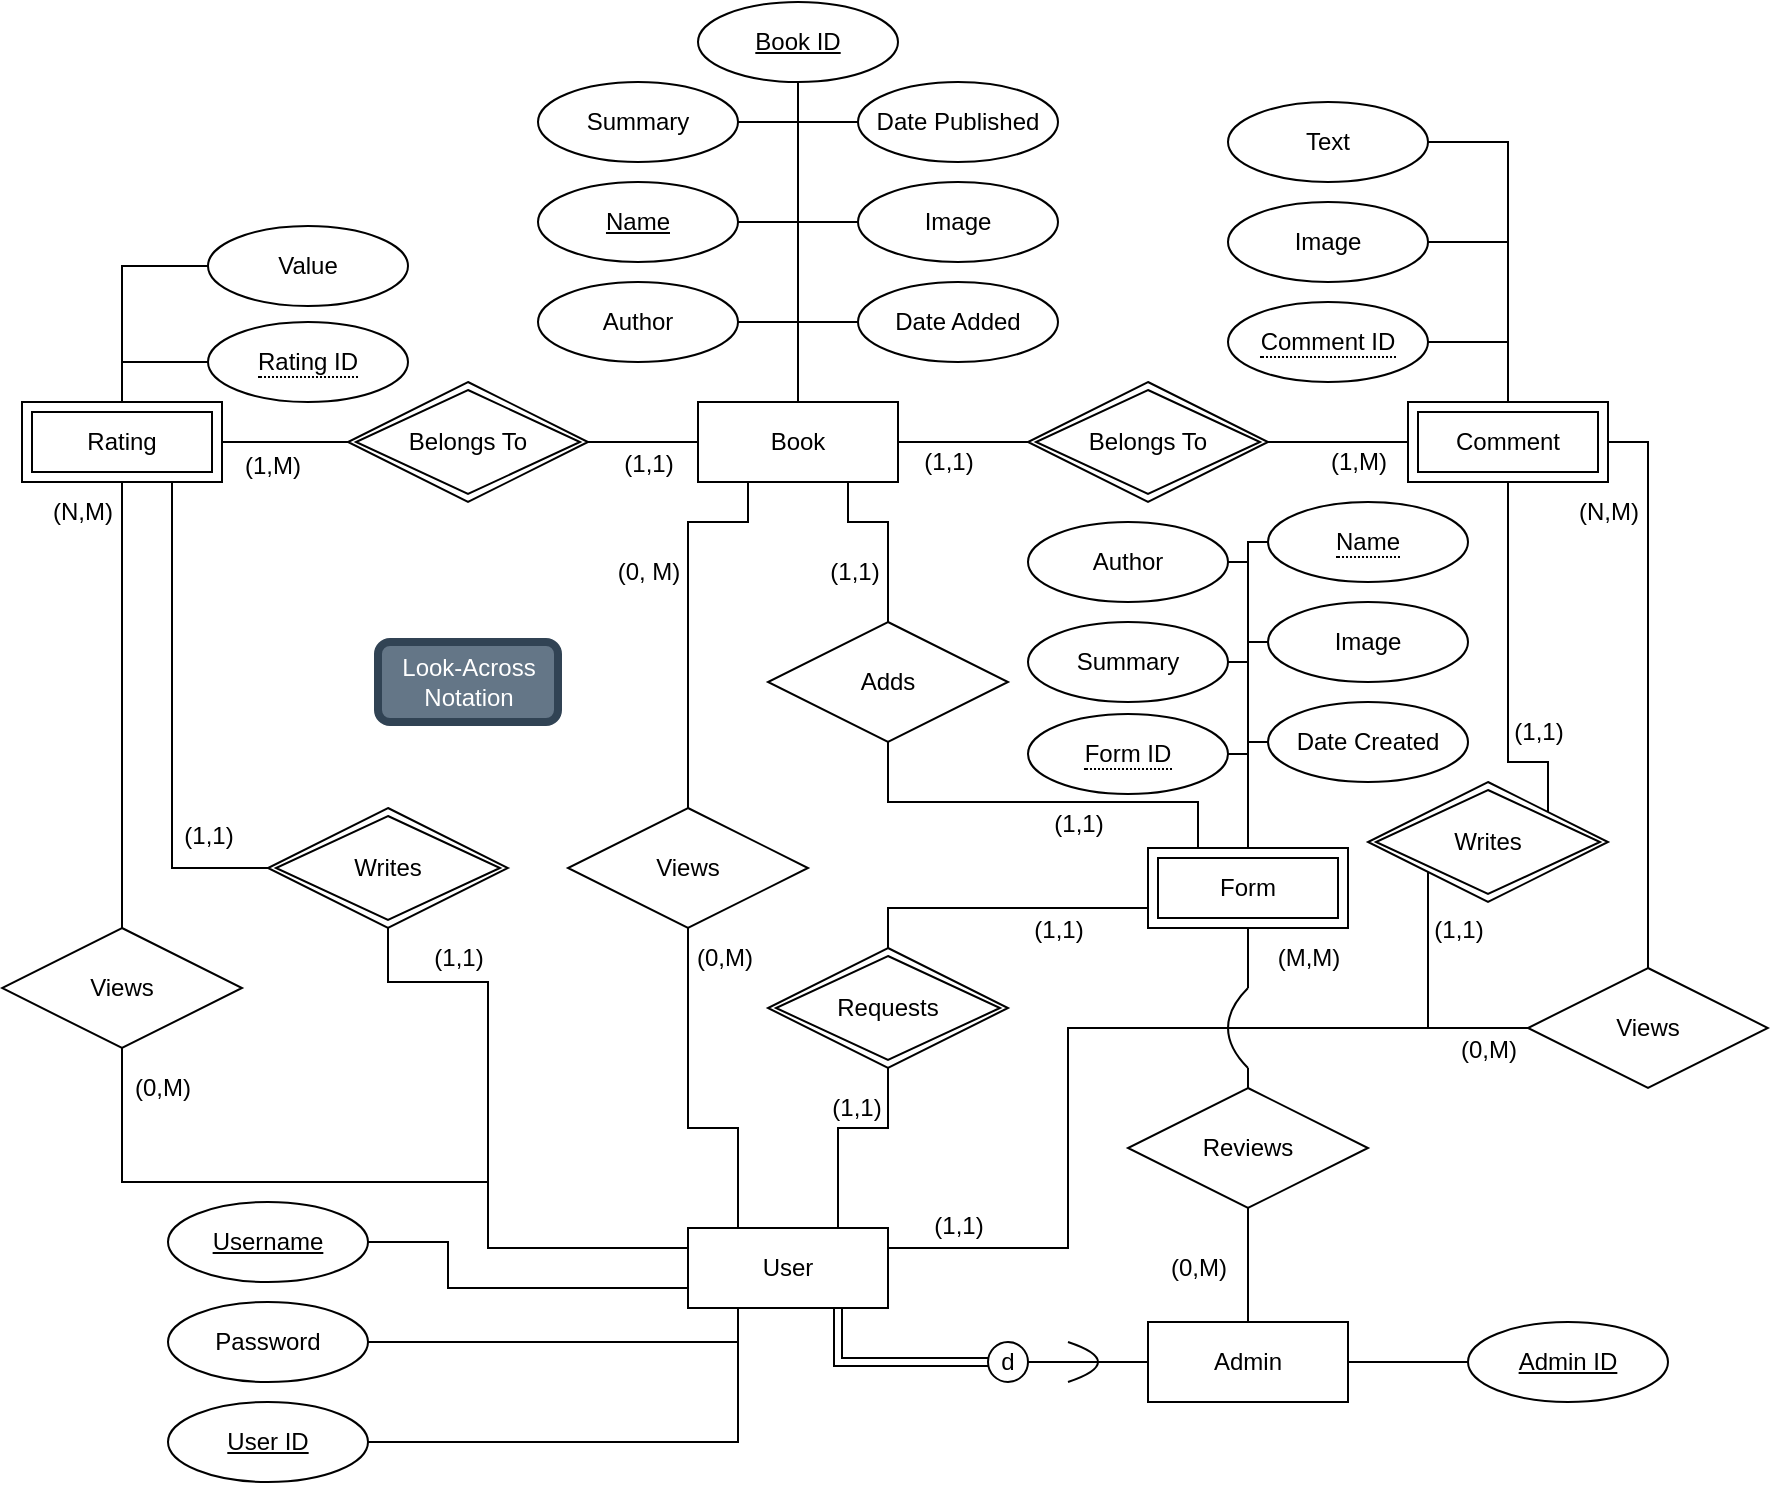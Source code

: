 <mxfile>
    <diagram id="R2lEEEUBdFMjLlhIrx00" name="Page-1">
        <mxGraphModel dx="1633" dy="762" grid="1" gridSize="10" guides="1" tooltips="1" connect="1" arrows="1" fold="1" page="1" pageScale="1" pageWidth="1654" pageHeight="2336" math="0" shadow="0" extFonts="Permanent Marker^https://fonts.googleapis.com/css?family=Permanent+Marker">
            <root>
                <mxCell id="0"/>
                <mxCell id="1" parent="0"/>
                <mxCell id="_qxPgumP9IlU6FrScyzH-1" value="&lt;div&gt;Book&lt;/div&gt;" style="whiteSpace=wrap;html=1;align=center;" parent="1" vertex="1">
                    <mxGeometry x="734" y="998" width="100" height="40" as="geometry"/>
                </mxCell>
                <mxCell id="_qxPgumP9IlU6FrScyzH-5" style="edgeStyle=orthogonalEdgeStyle;rounded=0;orthogonalLoop=1;jettySize=auto;html=1;exitX=1;exitY=0.5;exitDx=0;exitDy=0;entryX=0.5;entryY=0;entryDx=0;entryDy=0;endArrow=none;endFill=0;" parent="1" source="_qxPgumP9IlU6FrScyzH-2" target="_qxPgumP9IlU6FrScyzH-1" edge="1">
                    <mxGeometry relative="1" as="geometry">
                        <mxPoint x="754" y="937.96" as="sourcePoint"/>
                        <mxPoint x="784" y="1027.96" as="targetPoint"/>
                        <Array as="points">
                            <mxPoint x="784" y="908"/>
                        </Array>
                    </mxGeometry>
                </mxCell>
                <mxCell id="_qxPgumP9IlU6FrScyzH-2" value="Name" style="ellipse;whiteSpace=wrap;html=1;align=center;fontStyle=4;" parent="1" vertex="1">
                    <mxGeometry x="654" y="888" width="100" height="40" as="geometry"/>
                </mxCell>
                <mxCell id="_qxPgumP9IlU6FrScyzH-6" value="&lt;div&gt;Author&lt;/div&gt;" style="ellipse;whiteSpace=wrap;html=1;align=center;" parent="1" vertex="1">
                    <mxGeometry x="654" y="938" width="100" height="40" as="geometry"/>
                </mxCell>
                <mxCell id="_qxPgumP9IlU6FrScyzH-7" value="Date Added" style="ellipse;whiteSpace=wrap;html=1;align=center;" parent="1" vertex="1">
                    <mxGeometry x="814" y="938" width="100" height="40" as="geometry"/>
                </mxCell>
                <mxCell id="_qxPgumP9IlU6FrScyzH-10" value="" style="edgeStyle=orthogonalEdgeStyle;rounded=0;orthogonalLoop=1;jettySize=auto;html=1;exitX=1;exitY=0.5;exitDx=0;exitDy=0;entryX=0.5;entryY=0;entryDx=0;entryDy=0;endArrow=none;endFill=0;" parent="1" source="_qxPgumP9IlU6FrScyzH-6" target="_qxPgumP9IlU6FrScyzH-1" edge="1">
                    <mxGeometry relative="1" as="geometry">
                        <mxPoint x="894" y="958" as="sourcePoint"/>
                        <mxPoint x="814" y="1028" as="targetPoint"/>
                        <Array as="points">
                            <mxPoint x="784" y="958"/>
                        </Array>
                    </mxGeometry>
                </mxCell>
                <mxCell id="_qxPgumP9IlU6FrScyzH-11" value="" style="edgeStyle=orthogonalEdgeStyle;rounded=0;orthogonalLoop=1;jettySize=auto;html=1;endArrow=none;endFill=0;entryX=0.5;entryY=0;entryDx=0;entryDy=0;exitX=0;exitY=0.5;exitDx=0;exitDy=0;" parent="1" source="_qxPgumP9IlU6FrScyzH-7" target="_qxPgumP9IlU6FrScyzH-1" edge="1">
                    <mxGeometry relative="1" as="geometry">
                        <mxPoint x="844" y="908" as="sourcePoint"/>
                        <mxPoint x="824" y="928" as="targetPoint"/>
                        <Array as="points">
                            <mxPoint x="814" y="958"/>
                            <mxPoint x="784" y="958"/>
                        </Array>
                    </mxGeometry>
                </mxCell>
                <mxCell id="_qxPgumP9IlU6FrScyzH-14" style="edgeStyle=orthogonalEdgeStyle;rounded=0;orthogonalLoop=1;jettySize=auto;html=1;exitX=0;exitY=0.5;exitDx=0;exitDy=0;entryX=0.5;entryY=0;entryDx=0;entryDy=0;endArrow=none;endFill=0;" parent="1" source="_qxPgumP9IlU6FrScyzH-12" target="_qxPgumP9IlU6FrScyzH-1" edge="1">
                    <mxGeometry relative="1" as="geometry"/>
                </mxCell>
                <mxCell id="_qxPgumP9IlU6FrScyzH-12" value="Image" style="ellipse;whiteSpace=wrap;html=1;align=center;" parent="1" vertex="1">
                    <mxGeometry x="814" y="888" width="100" height="40" as="geometry"/>
                </mxCell>
                <mxCell id="_qxPgumP9IlU6FrScyzH-16" value="Rating" style="shape=ext;margin=3;double=1;whiteSpace=wrap;html=1;align=center;" parent="1" vertex="1">
                    <mxGeometry x="396" y="998" width="100" height="40" as="geometry"/>
                </mxCell>
                <mxCell id="_qxPgumP9IlU6FrScyzH-17" value="&lt;div&gt;Comment&lt;/div&gt;" style="shape=ext;margin=3;double=1;whiteSpace=wrap;html=1;align=center;" parent="1" vertex="1">
                    <mxGeometry x="1089" y="998" width="100" height="40" as="geometry"/>
                </mxCell>
                <mxCell id="_qxPgumP9IlU6FrScyzH-19" value="&lt;div&gt;Belongs To&lt;/div&gt;" style="shape=rhombus;double=1;perimeter=rhombusPerimeter;whiteSpace=wrap;html=1;align=center;" parent="1" vertex="1">
                    <mxGeometry x="559" y="988" width="120" height="60" as="geometry"/>
                </mxCell>
                <mxCell id="_qxPgumP9IlU6FrScyzH-20" value="Belongs To" style="shape=rhombus;double=1;perimeter=rhombusPerimeter;whiteSpace=wrap;html=1;align=center;" parent="1" vertex="1">
                    <mxGeometry x="899" y="988" width="120" height="60" as="geometry"/>
                </mxCell>
                <mxCell id="_qxPgumP9IlU6FrScyzH-21" value="" style="endArrow=none;html=1;rounded=0;exitX=1;exitY=0.5;exitDx=0;exitDy=0;entryX=0;entryY=0.5;entryDx=0;entryDy=0;" parent="1" source="_qxPgumP9IlU6FrScyzH-16" target="_qxPgumP9IlU6FrScyzH-19" edge="1">
                    <mxGeometry relative="1" as="geometry">
                        <mxPoint x="689" y="1078" as="sourcePoint"/>
                        <mxPoint x="849" y="1078" as="targetPoint"/>
                    </mxGeometry>
                </mxCell>
                <mxCell id="_qxPgumP9IlU6FrScyzH-22" value="" style="endArrow=none;html=1;rounded=0;exitX=1;exitY=0.5;exitDx=0;exitDy=0;entryX=0;entryY=0.5;entryDx=0;entryDy=0;" parent="1" source="_qxPgumP9IlU6FrScyzH-19" target="_qxPgumP9IlU6FrScyzH-1" edge="1">
                    <mxGeometry relative="1" as="geometry">
                        <mxPoint x="689" y="1128" as="sourcePoint"/>
                        <mxPoint x="749" y="1128" as="targetPoint"/>
                    </mxGeometry>
                </mxCell>
                <mxCell id="_qxPgumP9IlU6FrScyzH-23" value="" style="endArrow=none;html=1;rounded=0;exitX=1;exitY=0.5;exitDx=0;exitDy=0;entryX=0;entryY=0.5;entryDx=0;entryDy=0;" parent="1" source="_qxPgumP9IlU6FrScyzH-1" target="_qxPgumP9IlU6FrScyzH-20" edge="1">
                    <mxGeometry relative="1" as="geometry">
                        <mxPoint x="769" y="1088" as="sourcePoint"/>
                        <mxPoint x="824" y="1088" as="targetPoint"/>
                    </mxGeometry>
                </mxCell>
                <mxCell id="_qxPgumP9IlU6FrScyzH-24" value="" style="endArrow=none;html=1;rounded=0;exitX=1;exitY=0.5;exitDx=0;exitDy=0;entryX=0;entryY=0.5;entryDx=0;entryDy=0;" parent="1" source="_qxPgumP9IlU6FrScyzH-20" target="_qxPgumP9IlU6FrScyzH-17" edge="1">
                    <mxGeometry relative="1" as="geometry">
                        <mxPoint x="1019" y="1138" as="sourcePoint"/>
                        <mxPoint x="1074" y="1138" as="targetPoint"/>
                    </mxGeometry>
                </mxCell>
                <mxCell id="_qxPgumP9IlU6FrScyzH-26" value="Value" style="ellipse;whiteSpace=wrap;html=1;align=center;" parent="1" vertex="1">
                    <mxGeometry x="489" y="910" width="100" height="40" as="geometry"/>
                </mxCell>
                <mxCell id="_qxPgumP9IlU6FrScyzH-29" value="" style="endArrow=none;html=1;rounded=0;exitX=0.5;exitY=0;exitDx=0;exitDy=0;entryX=0;entryY=0.5;entryDx=0;entryDy=0;" parent="1" source="_qxPgumP9IlU6FrScyzH-16" target="_qxPgumP9IlU6FrScyzH-26" edge="1">
                    <mxGeometry relative="1" as="geometry">
                        <mxPoint x="516" y="1008" as="sourcePoint"/>
                        <mxPoint x="576" y="1008" as="targetPoint"/>
                        <Array as="points">
                            <mxPoint x="446" y="930"/>
                        </Array>
                    </mxGeometry>
                </mxCell>
                <mxCell id="_qxPgumP9IlU6FrScyzH-30" value="" style="endArrow=none;html=1;rounded=0;exitX=0.5;exitY=0;exitDx=0;exitDy=0;entryX=1;entryY=0.5;entryDx=0;entryDy=0;" parent="1" source="_qxPgumP9IlU6FrScyzH-17" target="50" edge="1">
                    <mxGeometry relative="1" as="geometry">
                        <mxPoint x="1140" y="1003" as="sourcePoint"/>
                        <mxPoint x="1110" y="950" as="targetPoint"/>
                        <Array as="points">
                            <mxPoint x="1139" y="968"/>
                        </Array>
                    </mxGeometry>
                </mxCell>
                <mxCell id="_qxPgumP9IlU6FrScyzH-50" value="&lt;div&gt;Views&lt;/div&gt;" style="shape=rhombus;perimeter=rhombusPerimeter;whiteSpace=wrap;html=1;align=center;" parent="1" vertex="1">
                    <mxGeometry x="669" y="1201" width="120" height="60" as="geometry"/>
                </mxCell>
                <mxCell id="_qxPgumP9IlU6FrScyzH-51" value="" style="endArrow=none;html=1;rounded=0;entryX=0.5;entryY=1;entryDx=0;entryDy=0;exitX=0.25;exitY=0;exitDx=0;exitDy=0;" parent="1" source="U-U-GfYKarlf4OOhgMv9-1" target="_qxPgumP9IlU6FrScyzH-50" edge="1">
                    <mxGeometry relative="1" as="geometry">
                        <mxPoint x="744" y="1391" as="sourcePoint"/>
                        <mxPoint x="829" y="1391" as="targetPoint"/>
                        <Array as="points">
                            <mxPoint x="754" y="1361"/>
                            <mxPoint x="729" y="1361"/>
                        </Array>
                    </mxGeometry>
                </mxCell>
                <mxCell id="_qxPgumP9IlU6FrScyzH-52" value="" style="endArrow=none;html=1;rounded=0;exitX=0.25;exitY=1;exitDx=0;exitDy=0;entryX=0.5;entryY=0;entryDx=0;entryDy=0;" parent="1" source="_qxPgumP9IlU6FrScyzH-1" target="_qxPgumP9IlU6FrScyzH-50" edge="1">
                    <mxGeometry relative="1" as="geometry">
                        <mxPoint x="559" y="1138" as="sourcePoint"/>
                        <mxPoint x="719" y="1138" as="targetPoint"/>
                        <Array as="points">
                            <mxPoint x="759" y="1058"/>
                            <mxPoint x="729" y="1058"/>
                        </Array>
                    </mxGeometry>
                </mxCell>
                <mxCell id="_qxPgumP9IlU6FrScyzH-53" value="Views" style="shape=rhombus;perimeter=rhombusPerimeter;whiteSpace=wrap;html=1;align=center;" parent="1" vertex="1">
                    <mxGeometry x="1149" y="1281" width="120" height="60" as="geometry"/>
                </mxCell>
                <mxCell id="_qxPgumP9IlU6FrScyzH-54" value="&lt;div&gt;Views&lt;/div&gt;" style="shape=rhombus;perimeter=rhombusPerimeter;whiteSpace=wrap;html=1;align=center;" parent="1" vertex="1">
                    <mxGeometry x="386" y="1261" width="120" height="60" as="geometry"/>
                </mxCell>
                <mxCell id="_qxPgumP9IlU6FrScyzH-55" value="" style="endArrow=none;html=1;rounded=0;exitX=0.5;exitY=1;exitDx=0;exitDy=0;entryX=0;entryY=0.25;entryDx=0;entryDy=0;" parent="1" source="BT7zFztmOr8-_txrLHxJ-18" target="U-U-GfYKarlf4OOhgMv9-1" edge="1">
                    <mxGeometry relative="1" as="geometry">
                        <mxPoint x="519" y="1311" as="sourcePoint"/>
                        <mxPoint x="709" y="1421" as="targetPoint"/>
                        <Array as="points">
                            <mxPoint x="579" y="1288"/>
                            <mxPoint x="629" y="1288"/>
                            <mxPoint x="629" y="1421"/>
                        </Array>
                    </mxGeometry>
                </mxCell>
                <mxCell id="_qxPgumP9IlU6FrScyzH-57" value="" style="endArrow=none;html=1;rounded=0;exitX=0;exitY=0.5;exitDx=0;exitDy=0;entryX=1;entryY=0.5;entryDx=0;entryDy=0;" parent="1" source="_qxPgumP9IlU6FrScyzH-53" edge="1">
                    <mxGeometry relative="1" as="geometry">
                        <mxPoint x="869" y="1321" as="sourcePoint"/>
                        <mxPoint x="849" y="1421" as="targetPoint"/>
                        <Array as="points">
                            <mxPoint x="919" y="1311"/>
                            <mxPoint x="919" y="1421"/>
                        </Array>
                    </mxGeometry>
                </mxCell>
                <mxCell id="_qxPgumP9IlU6FrScyzH-58" value="" style="endArrow=none;html=1;rounded=0;exitX=1;exitY=0.5;exitDx=0;exitDy=0;entryX=0.5;entryY=0;entryDx=0;entryDy=0;" parent="1" source="_qxPgumP9IlU6FrScyzH-17" target="_qxPgumP9IlU6FrScyzH-53" edge="1">
                    <mxGeometry relative="1" as="geometry">
                        <mxPoint x="999" y="1238" as="sourcePoint"/>
                        <mxPoint x="1159" y="1068" as="targetPoint"/>
                        <Array as="points">
                            <mxPoint x="1209" y="1018"/>
                        </Array>
                    </mxGeometry>
                </mxCell>
                <mxCell id="_qxPgumP9IlU6FrScyzH-59" value="" style="endArrow=none;html=1;rounded=0;exitX=0.5;exitY=1;exitDx=0;exitDy=0;entryX=0.5;entryY=0;entryDx=0;entryDy=0;" parent="1" source="_qxPgumP9IlU6FrScyzH-16" target="_qxPgumP9IlU6FrScyzH-54" edge="1">
                    <mxGeometry relative="1" as="geometry">
                        <mxPoint x="420" y="1038" as="sourcePoint"/>
                        <mxPoint x="415" y="1276" as="targetPoint"/>
                        <Array as="points">
                            <mxPoint x="446" y="1158"/>
                        </Array>
                    </mxGeometry>
                </mxCell>
                <mxCell id="_qxPgumP9IlU6FrScyzH-60" value="Form" style="shape=ext;margin=3;double=1;whiteSpace=wrap;html=1;align=center;" parent="1" vertex="1">
                    <mxGeometry x="959" y="1221" width="100" height="40" as="geometry"/>
                </mxCell>
                <mxCell id="_qxPgumP9IlU6FrScyzH-62" value="&lt;div&gt;Requests&lt;/div&gt;" style="shape=rhombus;double=1;perimeter=rhombusPerimeter;whiteSpace=wrap;html=1;align=center;" parent="1" vertex="1">
                    <mxGeometry x="769" y="1271" width="120" height="60" as="geometry"/>
                </mxCell>
                <mxCell id="_qxPgumP9IlU6FrScyzH-63" value="" style="endArrow=none;html=1;rounded=0;exitX=0.5;exitY=1;exitDx=0;exitDy=0;exitPerimeter=0;entryX=0.75;entryY=0;entryDx=0;entryDy=0;" parent="1" source="_qxPgumP9IlU6FrScyzH-62" target="U-U-GfYKarlf4OOhgMv9-1" edge="1">
                    <mxGeometry relative="1" as="geometry">
                        <mxPoint x="889" y="1411" as="sourcePoint"/>
                        <mxPoint x="814" y="1391" as="targetPoint"/>
                        <Array as="points">
                            <mxPoint x="829" y="1361"/>
                            <mxPoint x="804" y="1361"/>
                        </Array>
                    </mxGeometry>
                </mxCell>
                <mxCell id="_qxPgumP9IlU6FrScyzH-64" value="&lt;div&gt;Adds&lt;/div&gt;" style="shape=rhombus;perimeter=rhombusPerimeter;whiteSpace=wrap;html=1;align=center;" parent="1" vertex="1">
                    <mxGeometry x="769" y="1108" width="120" height="60" as="geometry"/>
                </mxCell>
                <mxCell id="_qxPgumP9IlU6FrScyzH-66" value="" style="endArrow=none;html=1;rounded=0;exitX=0.5;exitY=1;exitDx=0;exitDy=0;entryX=0.25;entryY=0;entryDx=0;entryDy=0;" parent="1" source="_qxPgumP9IlU6FrScyzH-64" target="_qxPgumP9IlU6FrScyzH-60" edge="1">
                    <mxGeometry relative="1" as="geometry">
                        <mxPoint x="889" y="1231" as="sourcePoint"/>
                        <mxPoint x="1159" y="1391" as="targetPoint"/>
                        <Array as="points">
                            <mxPoint x="829" y="1198"/>
                            <mxPoint x="984" y="1198"/>
                        </Array>
                    </mxGeometry>
                </mxCell>
                <mxCell id="_qxPgumP9IlU6FrScyzH-67" value="" style="endArrow=none;html=1;rounded=0;exitX=0.5;exitY=0;exitDx=0;exitDy=0;entryX=0;entryY=0.75;entryDx=0;entryDy=0;" parent="1" source="_qxPgumP9IlU6FrScyzH-62" target="_qxPgumP9IlU6FrScyzH-60" edge="1">
                    <mxGeometry relative="1" as="geometry">
                        <mxPoint x="1009" y="1391" as="sourcePoint"/>
                        <mxPoint x="1169" y="1391" as="targetPoint"/>
                        <Array as="points">
                            <mxPoint x="829" y="1251"/>
                            <mxPoint x="919" y="1251"/>
                        </Array>
                    </mxGeometry>
                </mxCell>
                <mxCell id="_qxPgumP9IlU6FrScyzH-95" value="" style="endArrow=none;html=1;rounded=0;exitX=0.5;exitY=0;exitDx=0;exitDy=0;" parent="1" source="BT7zFztmOr8-_txrLHxJ-29" edge="1">
                    <mxGeometry relative="1" as="geometry">
                        <mxPoint x="1009" y="1388" as="sourcePoint"/>
                        <mxPoint x="1009" y="1331" as="targetPoint"/>
                    </mxGeometry>
                </mxCell>
                <mxCell id="_qxPgumP9IlU6FrScyzH-96" value="" style="endArrow=none;html=1;rounded=0;curved=1;" parent="1" edge="1">
                    <mxGeometry relative="1" as="geometry">
                        <mxPoint x="1009" y="1331" as="sourcePoint"/>
                        <mxPoint x="1009" y="1291" as="targetPoint"/>
                        <Array as="points">
                            <mxPoint x="989" y="1311"/>
                        </Array>
                    </mxGeometry>
                </mxCell>
                <mxCell id="_qxPgumP9IlU6FrScyzH-97" value="" style="endArrow=none;html=1;rounded=0;exitX=0.5;exitY=1;exitDx=0;exitDy=0;" parent="1" source="_qxPgumP9IlU6FrScyzH-60" edge="1">
                    <mxGeometry relative="1" as="geometry">
                        <mxPoint x="1019" y="1471" as="sourcePoint"/>
                        <mxPoint x="1009" y="1291" as="targetPoint"/>
                    </mxGeometry>
                </mxCell>
                <mxCell id="_qxPgumP9IlU6FrScyzH-98" value="" style="endArrow=none;html=1;rounded=0;exitX=0.5;exitY=0;exitDx=0;exitDy=0;entryX=0.75;entryY=1;entryDx=0;entryDy=0;" parent="1" source="_qxPgumP9IlU6FrScyzH-64" target="_qxPgumP9IlU6FrScyzH-1" edge="1">
                    <mxGeometry relative="1" as="geometry">
                        <mxPoint x="829" y="1078" as="sourcePoint"/>
                        <mxPoint x="989" y="1078" as="targetPoint"/>
                        <Array as="points">
                            <mxPoint x="829" y="1058"/>
                            <mxPoint x="809" y="1058"/>
                        </Array>
                    </mxGeometry>
                </mxCell>
                <mxCell id="U-U-GfYKarlf4OOhgMv9-1" value="User" style="whiteSpace=wrap;html=1;align=center;" parent="1" vertex="1">
                    <mxGeometry x="729" y="1411" width="100" height="40" as="geometry"/>
                </mxCell>
                <mxCell id="U-U-GfYKarlf4OOhgMv9-13" value="Image" style="ellipse;whiteSpace=wrap;html=1;align=center;" parent="1" vertex="1">
                    <mxGeometry x="1019" y="1098" width="100" height="40" as="geometry"/>
                </mxCell>
                <mxCell id="U-U-GfYKarlf4OOhgMv9-15" value="&lt;span style=&quot;border-bottom: 1px dotted;&quot;&gt;Name&lt;/span&gt;" style="ellipse;whiteSpace=wrap;html=1;align=center;" parent="1" vertex="1">
                    <mxGeometry x="1019" y="1048" width="100" height="40" as="geometry"/>
                </mxCell>
                <mxCell id="U-U-GfYKarlf4OOhgMv9-18" value="Author" style="ellipse;whiteSpace=wrap;html=1;align=center;" parent="1" vertex="1">
                    <mxGeometry x="899" y="1058" width="100" height="40" as="geometry"/>
                </mxCell>
                <mxCell id="U-U-GfYKarlf4OOhgMv9-19" value="Date Created" style="ellipse;whiteSpace=wrap;html=1;align=center;" parent="1" vertex="1">
                    <mxGeometry x="1019" y="1148" width="100" height="40" as="geometry"/>
                </mxCell>
                <mxCell id="U-U-GfYKarlf4OOhgMv9-20" value="Summary" style="ellipse;whiteSpace=wrap;html=1;align=center;" parent="1" vertex="1">
                    <mxGeometry x="899" y="1108" width="100" height="40" as="geometry"/>
                </mxCell>
                <mxCell id="U-U-GfYKarlf4OOhgMv9-21" value="&lt;div&gt;Summary&lt;/div&gt;" style="ellipse;whiteSpace=wrap;html=1;align=center;" parent="1" vertex="1">
                    <mxGeometry x="654" y="838" width="100" height="40" as="geometry"/>
                </mxCell>
                <mxCell id="U-U-GfYKarlf4OOhgMv9-22" value="" style="endArrow=none;html=1;rounded=0;exitX=0.5;exitY=0;exitDx=0;exitDy=0;entryX=1;entryY=0.5;entryDx=0;entryDy=0;" parent="1" source="_qxPgumP9IlU6FrScyzH-1" target="U-U-GfYKarlf4OOhgMv9-21" edge="1">
                    <mxGeometry relative="1" as="geometry">
                        <mxPoint x="789" y="908" as="sourcePoint"/>
                        <mxPoint x="1049" y="858" as="targetPoint"/>
                        <Array as="points">
                            <mxPoint x="784" y="858"/>
                        </Array>
                    </mxGeometry>
                </mxCell>
                <mxCell id="U-U-GfYKarlf4OOhgMv9-23" value="" style="endArrow=none;html=1;rounded=0;exitX=1;exitY=0.5;exitDx=0;exitDy=0;entryX=0.5;entryY=0;entryDx=0;entryDy=0;" parent="1" source="U-U-GfYKarlf4OOhgMv9-20" target="_qxPgumP9IlU6FrScyzH-60" edge="1">
                    <mxGeometry relative="1" as="geometry">
                        <mxPoint x="999" y="1178" as="sourcePoint"/>
                        <mxPoint x="1159" y="1178" as="targetPoint"/>
                        <Array as="points">
                            <mxPoint x="1009" y="1128"/>
                        </Array>
                    </mxGeometry>
                </mxCell>
                <mxCell id="U-U-GfYKarlf4OOhgMv9-24" value="" style="endArrow=none;html=1;rounded=0;exitX=1;exitY=0.5;exitDx=0;exitDy=0;entryX=0.5;entryY=0;entryDx=0;entryDy=0;" parent="1" source="U-U-GfYKarlf4OOhgMv9-18" target="_qxPgumP9IlU6FrScyzH-60" edge="1">
                    <mxGeometry relative="1" as="geometry">
                        <mxPoint x="839" y="1178" as="sourcePoint"/>
                        <mxPoint x="999" y="1178" as="targetPoint"/>
                        <Array as="points">
                            <mxPoint x="1009" y="1078"/>
                        </Array>
                    </mxGeometry>
                </mxCell>
                <mxCell id="U-U-GfYKarlf4OOhgMv9-25" value="" style="endArrow=none;html=1;rounded=0;exitX=0;exitY=0.5;exitDx=0;exitDy=0;entryX=0.5;entryY=0;entryDx=0;entryDy=0;" parent="1" source="U-U-GfYKarlf4OOhgMv9-19" target="_qxPgumP9IlU6FrScyzH-60" edge="1">
                    <mxGeometry relative="1" as="geometry">
                        <mxPoint x="929" y="1198" as="sourcePoint"/>
                        <mxPoint x="1089" y="1198" as="targetPoint"/>
                        <Array as="points">
                            <mxPoint x="1009" y="1168"/>
                        </Array>
                    </mxGeometry>
                </mxCell>
                <mxCell id="U-U-GfYKarlf4OOhgMv9-26" value="" style="endArrow=none;html=1;rounded=0;exitX=0;exitY=0.5;exitDx=0;exitDy=0;entryX=0.5;entryY=0;entryDx=0;entryDy=0;" parent="1" source="U-U-GfYKarlf4OOhgMv9-13" target="_qxPgumP9IlU6FrScyzH-60" edge="1">
                    <mxGeometry relative="1" as="geometry">
                        <mxPoint x="949" y="1208" as="sourcePoint"/>
                        <mxPoint x="1109" y="1208" as="targetPoint"/>
                        <Array as="points">
                            <mxPoint x="1009" y="1118"/>
                        </Array>
                    </mxGeometry>
                </mxCell>
                <mxCell id="U-U-GfYKarlf4OOhgMv9-27" value="" style="endArrow=none;html=1;rounded=0;exitX=0.5;exitY=0;exitDx=0;exitDy=0;entryX=0;entryY=0.5;entryDx=0;entryDy=0;" parent="1" source="_qxPgumP9IlU6FrScyzH-60" target="U-U-GfYKarlf4OOhgMv9-15" edge="1">
                    <mxGeometry relative="1" as="geometry">
                        <mxPoint x="1049" y="1208" as="sourcePoint"/>
                        <mxPoint x="1209" y="1208" as="targetPoint"/>
                        <Array as="points">
                            <mxPoint x="1009" y="1068"/>
                        </Array>
                    </mxGeometry>
                </mxCell>
                <mxCell id="U-U-GfYKarlf4OOhgMv9-28" value="&lt;div&gt;Look-Across&lt;/div&gt;&lt;div&gt;Notation&lt;/div&gt;" style="text;html=1;align=center;verticalAlign=middle;resizable=0;points=[];autosize=1;strokeColor=#314354;fillColor=#647687;rounded=1;glass=0;fontColor=#ffffff;strokeWidth=4;" parent="1" vertex="1">
                    <mxGeometry x="574" y="1118" width="90" height="40" as="geometry"/>
                </mxCell>
                <mxCell id="BT7zFztmOr8-_txrLHxJ-1" value="Date Published" style="ellipse;whiteSpace=wrap;html=1;align=center;" parent="1" vertex="1">
                    <mxGeometry x="814" y="838" width="100" height="40" as="geometry"/>
                </mxCell>
                <mxCell id="BT7zFztmOr8-_txrLHxJ-2" value="" style="endArrow=none;html=1;rounded=0;exitX=0.5;exitY=0;exitDx=0;exitDy=0;entryX=0;entryY=0.5;entryDx=0;entryDy=0;" parent="1" source="_qxPgumP9IlU6FrScyzH-1" target="BT7zFztmOr8-_txrLHxJ-1" edge="1">
                    <mxGeometry relative="1" as="geometry">
                        <mxPoint x="999" y="1018" as="sourcePoint"/>
                        <mxPoint x="969" y="878" as="targetPoint"/>
                        <Array as="points">
                            <mxPoint x="784" y="858"/>
                        </Array>
                    </mxGeometry>
                </mxCell>
                <mxCell id="BT7zFztmOr8-_txrLHxJ-3" value="Password" style="ellipse;whiteSpace=wrap;html=1;align=center;" parent="1" vertex="1">
                    <mxGeometry x="469" y="1448" width="100" height="40" as="geometry"/>
                </mxCell>
                <mxCell id="BT7zFztmOr8-_txrLHxJ-6" value="" style="endArrow=none;html=1;rounded=0;exitX=1;exitY=0.5;exitDx=0;exitDy=0;entryX=0;entryY=0.75;entryDx=0;entryDy=0;" parent="1" source="BT7zFztmOr8-_txrLHxJ-12" target="U-U-GfYKarlf4OOhgMv9-1" edge="1">
                    <mxGeometry relative="1" as="geometry">
                        <mxPoint x="499" y="1578" as="sourcePoint"/>
                        <mxPoint x="659" y="1578" as="targetPoint"/>
                        <Array as="points">
                            <mxPoint x="609" y="1418"/>
                            <mxPoint x="609" y="1441"/>
                        </Array>
                    </mxGeometry>
                </mxCell>
                <mxCell id="BT7zFztmOr8-_txrLHxJ-12" value="&lt;div&gt;Username&lt;/div&gt;" style="ellipse;whiteSpace=wrap;html=1;align=center;fontStyle=4;" parent="1" vertex="1">
                    <mxGeometry x="469" y="1398" width="100" height="40" as="geometry"/>
                </mxCell>
                <mxCell id="BT7zFztmOr8-_txrLHxJ-16" value="" style="endArrow=none;html=1;rounded=0;entryX=1;entryY=0.5;entryDx=0;entryDy=0;exitX=0.25;exitY=1;exitDx=0;exitDy=0;" parent="1" source="U-U-GfYKarlf4OOhgMv9-1" target="BT7zFztmOr8-_txrLHxJ-3" edge="1">
                    <mxGeometry relative="1" as="geometry">
                        <mxPoint x="749" y="1458" as="sourcePoint"/>
                        <mxPoint x="609" y="1518" as="targetPoint"/>
                        <Array as="points">
                            <mxPoint x="754" y="1468"/>
                        </Array>
                    </mxGeometry>
                </mxCell>
                <mxCell id="BT7zFztmOr8-_txrLHxJ-18" value="Writes" style="shape=rhombus;double=1;perimeter=rhombusPerimeter;whiteSpace=wrap;html=1;align=center;" parent="1" vertex="1">
                    <mxGeometry x="519" y="1201" width="120" height="60" as="geometry"/>
                </mxCell>
                <mxCell id="BT7zFztmOr8-_txrLHxJ-19" value="" style="endArrow=none;html=1;rounded=0;exitX=0.5;exitY=1;exitDx=0;exitDy=0;" parent="1" source="_qxPgumP9IlU6FrScyzH-54" edge="1">
                    <mxGeometry relative="1" as="geometry">
                        <mxPoint x="579" y="1318" as="sourcePoint"/>
                        <mxPoint x="629" y="1388" as="targetPoint"/>
                        <Array as="points">
                            <mxPoint x="446" y="1388"/>
                        </Array>
                    </mxGeometry>
                </mxCell>
                <mxCell id="BT7zFztmOr8-_txrLHxJ-20" value="" style="endArrow=none;html=1;rounded=0;exitX=0;exitY=0.5;exitDx=0;exitDy=0;entryX=0.75;entryY=1;entryDx=0;entryDy=0;" parent="1" source="BT7zFztmOr8-_txrLHxJ-18" target="_qxPgumP9IlU6FrScyzH-16" edge="1">
                    <mxGeometry relative="1" as="geometry">
                        <mxPoint x="689" y="1268" as="sourcePoint"/>
                        <mxPoint x="849" y="1268" as="targetPoint"/>
                        <Array as="points">
                            <mxPoint x="471" y="1231"/>
                        </Array>
                    </mxGeometry>
                </mxCell>
                <mxCell id="BT7zFztmOr8-_txrLHxJ-21" value="Writes" style="shape=rhombus;double=1;perimeter=rhombusPerimeter;whiteSpace=wrap;html=1;align=center;" parent="1" vertex="1">
                    <mxGeometry x="1069" y="1188" width="120" height="60" as="geometry"/>
                </mxCell>
                <mxCell id="BT7zFztmOr8-_txrLHxJ-22" value="" style="endArrow=none;html=1;rounded=0;entryX=0;entryY=1;entryDx=0;entryDy=0;exitX=1;exitY=0.25;exitDx=0;exitDy=0;movable=1;resizable=1;rotatable=1;deletable=1;editable=1;locked=0;connectable=1;" parent="1" source="U-U-GfYKarlf4OOhgMv9-1" target="BT7zFztmOr8-_txrLHxJ-21" edge="1">
                    <mxGeometry relative="1" as="geometry">
                        <mxPoint x="849" y="1421" as="sourcePoint"/>
                        <mxPoint x="1249" y="1358" as="targetPoint"/>
                        <Array as="points">
                            <mxPoint x="919" y="1421"/>
                            <mxPoint x="919" y="1311"/>
                            <mxPoint x="1099" y="1311"/>
                        </Array>
                    </mxGeometry>
                </mxCell>
                <mxCell id="BT7zFztmOr8-_txrLHxJ-23" value="" style="endArrow=none;html=1;rounded=0;exitX=1;exitY=0;exitDx=0;exitDy=0;entryX=0.5;entryY=1;entryDx=0;entryDy=0;" parent="1" source="BT7zFztmOr8-_txrLHxJ-21" target="_qxPgumP9IlU6FrScyzH-17" edge="1">
                    <mxGeometry relative="1" as="geometry">
                        <mxPoint x="1249" y="1188" as="sourcePoint"/>
                        <mxPoint x="1409" y="1188" as="targetPoint"/>
                        <Array as="points">
                            <mxPoint x="1159" y="1178"/>
                            <mxPoint x="1139" y="1178"/>
                        </Array>
                    </mxGeometry>
                </mxCell>
                <mxCell id="BT7zFztmOr8-_txrLHxJ-29" value="Reviews" style="shape=rhombus;perimeter=rhombusPerimeter;whiteSpace=wrap;html=1;align=center;" parent="1" vertex="1">
                    <mxGeometry x="949" y="1341" width="120" height="60" as="geometry"/>
                </mxCell>
                <mxCell id="BT7zFztmOr8-_txrLHxJ-34" value="" style="endArrow=none;html=1;rounded=0;exitX=0.5;exitY=1;exitDx=0;exitDy=0;entryX=0.5;entryY=0;entryDx=0;entryDy=0;" parent="1" source="BT7zFztmOr8-_txrLHxJ-29" target="KOw9cbq6wgXpMp82OLrG-1" edge="1">
                    <mxGeometry relative="1" as="geometry">
                        <mxPoint x="989" y="1578" as="sourcePoint"/>
                        <mxPoint x="1074" y="1438" as="targetPoint"/>
                        <Array as="points"/>
                    </mxGeometry>
                </mxCell>
                <mxCell id="KOw9cbq6wgXpMp82OLrG-1" value="Admin" style="whiteSpace=wrap;html=1;align=center;" parent="1" vertex="1">
                    <mxGeometry x="959" y="1458" width="100" height="40" as="geometry"/>
                </mxCell>
                <mxCell id="KOw9cbq6wgXpMp82OLrG-5" value="" style="shape=link;html=1;rounded=0;exitX=0.75;exitY=1;exitDx=0;exitDy=0;entryX=0;entryY=0.5;entryDx=0;entryDy=0;" parent="1" source="U-U-GfYKarlf4OOhgMv9-1" target="KOw9cbq6wgXpMp82OLrG-6" edge="1">
                    <mxGeometry width="100" relative="1" as="geometry">
                        <mxPoint x="809" y="1548" as="sourcePoint"/>
                        <mxPoint x="849" y="1488" as="targetPoint"/>
                        <Array as="points">
                            <mxPoint x="804" y="1478"/>
                        </Array>
                    </mxGeometry>
                </mxCell>
                <mxCell id="KOw9cbq6wgXpMp82OLrG-6" value="d" style="ellipse;whiteSpace=wrap;html=1;aspect=fixed;" parent="1" vertex="1">
                    <mxGeometry x="879" y="1468" width="20" height="20" as="geometry"/>
                </mxCell>
                <mxCell id="KOw9cbq6wgXpMp82OLrG-8" value="" style="endArrow=none;html=1;rounded=0;exitX=1;exitY=0.5;exitDx=0;exitDy=0;entryX=0;entryY=0.5;entryDx=0;entryDy=0;" parent="1" source="KOw9cbq6wgXpMp82OLrG-6" target="KOw9cbq6wgXpMp82OLrG-1" edge="1">
                    <mxGeometry relative="1" as="geometry">
                        <mxPoint x="919" y="1498" as="sourcePoint"/>
                        <mxPoint x="1079" y="1498" as="targetPoint"/>
                    </mxGeometry>
                </mxCell>
                <mxCell id="KOw9cbq6wgXpMp82OLrG-9" value="" style="endArrow=none;html=1;rounded=0;curved=1;" parent="1" edge="1">
                    <mxGeometry relative="1" as="geometry">
                        <mxPoint x="919" y="1468" as="sourcePoint"/>
                        <mxPoint x="919" y="1488" as="targetPoint"/>
                        <Array as="points">
                            <mxPoint x="949" y="1478"/>
                        </Array>
                    </mxGeometry>
                </mxCell>
                <mxCell id="KOw9cbq6wgXpMp82OLrG-13" value="" style="endArrow=none;html=1;rounded=0;entryX=1;entryY=0.5;entryDx=0;entryDy=0;exitX=0;exitY=0.5;exitDx=0;exitDy=0;" parent="1" source="48" target="KOw9cbq6wgXpMp82OLrG-1" edge="1">
                    <mxGeometry relative="1" as="geometry">
                        <mxPoint x="1110" y="1480" as="sourcePoint"/>
                        <mxPoint x="1119" y="1605" as="targetPoint"/>
                        <Array as="points"/>
                    </mxGeometry>
                </mxCell>
                <mxCell id="2" value="(0,M)" style="text;html=1;align=center;verticalAlign=middle;resizable=0;points=[];autosize=1;strokeColor=none;fillColor=none;" parent="1" vertex="1">
                    <mxGeometry x="959" y="1416" width="50" height="30" as="geometry"/>
                </mxCell>
                <mxCell id="3" value="(M,M)" style="text;html=1;align=center;verticalAlign=middle;resizable=0;points=[];autosize=1;strokeColor=none;fillColor=none;" parent="1" vertex="1">
                    <mxGeometry x="1014" y="1261" width="50" height="30" as="geometry"/>
                </mxCell>
                <mxCell id="6" value="(1,1)" style="text;html=1;align=center;verticalAlign=middle;resizable=0;points=[];autosize=1;strokeColor=none;fillColor=none;" parent="1" vertex="1">
                    <mxGeometry x="589" y="1261" width="50" height="30" as="geometry"/>
                </mxCell>
                <mxCell id="9" value="(1,1)" style="text;html=1;align=center;verticalAlign=middle;resizable=0;points=[];autosize=1;strokeColor=none;fillColor=none;" parent="1" vertex="1">
                    <mxGeometry x="839" y="1395" width="50" height="30" as="geometry"/>
                </mxCell>
                <mxCell id="11" value="(1,1)" style="text;html=1;align=center;verticalAlign=middle;resizable=0;points=[];autosize=1;strokeColor=none;fillColor=none;" parent="1" vertex="1">
                    <mxGeometry x="788" y="1336" width="50" height="30" as="geometry"/>
                </mxCell>
                <mxCell id="13" value="(0,M)" style="text;html=1;align=center;verticalAlign=middle;resizable=0;points=[];autosize=1;strokeColor=none;fillColor=none;" parent="1" vertex="1">
                    <mxGeometry x="441" y="1326" width="50" height="30" as="geometry"/>
                </mxCell>
                <mxCell id="14" value="(0,M)" style="text;html=1;align=center;verticalAlign=middle;resizable=0;points=[];autosize=1;strokeColor=none;fillColor=none;" parent="1" vertex="1">
                    <mxGeometry x="722" y="1261" width="50" height="30" as="geometry"/>
                </mxCell>
                <mxCell id="15" value="(0,M)" style="text;html=1;align=center;verticalAlign=middle;resizable=0;points=[];autosize=1;strokeColor=none;fillColor=none;" parent="1" vertex="1">
                    <mxGeometry x="1104" y="1307" width="50" height="30" as="geometry"/>
                </mxCell>
                <mxCell id="16" value="(1,1)" style="text;html=1;align=center;verticalAlign=middle;resizable=0;points=[];autosize=1;strokeColor=none;fillColor=none;" parent="1" vertex="1">
                    <mxGeometry x="1089" y="1247" width="50" height="30" as="geometry"/>
                </mxCell>
                <mxCell id="17" value="(1,1)" style="text;html=1;align=center;verticalAlign=middle;resizable=0;points=[];autosize=1;strokeColor=none;fillColor=none;" parent="1" vertex="1">
                    <mxGeometry x="1129" y="1148" width="50" height="30" as="geometry"/>
                </mxCell>
                <mxCell id="18" value="(N,M)" style="text;html=1;align=center;verticalAlign=middle;resizable=0;points=[];autosize=1;strokeColor=none;fillColor=none;" parent="1" vertex="1">
                    <mxGeometry x="1164" y="1038" width="50" height="30" as="geometry"/>
                </mxCell>
                <mxCell id="19" value="(1,1)" style="text;html=1;align=center;verticalAlign=middle;resizable=0;points=[];autosize=1;strokeColor=none;fillColor=none;" parent="1" vertex="1">
                    <mxGeometry x="464" y="1200" width="50" height="30" as="geometry"/>
                </mxCell>
                <mxCell id="20" value="(N,M)" style="text;html=1;align=center;verticalAlign=middle;resizable=0;points=[];autosize=1;strokeColor=none;fillColor=none;" parent="1" vertex="1">
                    <mxGeometry x="401" y="1038" width="50" height="30" as="geometry"/>
                </mxCell>
                <mxCell id="21" value="(1,M)" style="text;html=1;align=center;verticalAlign=middle;resizable=0;points=[];autosize=1;strokeColor=none;fillColor=none;" parent="1" vertex="1">
                    <mxGeometry x="496" y="1015" width="50" height="30" as="geometry"/>
                </mxCell>
                <mxCell id="22" value="(1,1)" style="text;html=1;align=center;verticalAlign=middle;resizable=0;points=[];autosize=1;strokeColor=none;fillColor=none;" parent="1" vertex="1">
                    <mxGeometry x="684" y="1014" width="50" height="30" as="geometry"/>
                </mxCell>
                <mxCell id="23" value="(1,1)" style="text;html=1;align=center;verticalAlign=middle;resizable=0;points=[];autosize=1;strokeColor=none;fillColor=none;" parent="1" vertex="1">
                    <mxGeometry x="834" y="1013" width="50" height="30" as="geometry"/>
                </mxCell>
                <mxCell id="27" value="(1,M)" style="text;html=1;align=center;verticalAlign=middle;resizable=0;points=[];autosize=1;strokeColor=none;fillColor=none;" parent="1" vertex="1">
                    <mxGeometry x="1039" y="1013" width="50" height="30" as="geometry"/>
                </mxCell>
                <mxCell id="29" value="(1,1)" style="text;html=1;align=center;verticalAlign=middle;resizable=0;points=[];autosize=1;strokeColor=none;fillColor=none;" parent="1" vertex="1">
                    <mxGeometry x="889" y="1247" width="50" height="30" as="geometry"/>
                </mxCell>
                <mxCell id="30" value="(1,1)" style="text;html=1;align=center;verticalAlign=middle;resizable=0;points=[];autosize=1;strokeColor=none;fillColor=none;" parent="1" vertex="1">
                    <mxGeometry x="899" y="1194" width="50" height="30" as="geometry"/>
                </mxCell>
                <mxCell id="31" value="(1,1)" style="text;html=1;align=center;verticalAlign=middle;resizable=0;points=[];autosize=1;strokeColor=none;fillColor=none;" parent="1" vertex="1">
                    <mxGeometry x="787" y="1068" width="50" height="30" as="geometry"/>
                </mxCell>
                <mxCell id="32" value="(0, M)" style="text;html=1;align=center;verticalAlign=middle;resizable=0;points=[];autosize=1;strokeColor=none;fillColor=none;" parent="1" vertex="1">
                    <mxGeometry x="684" y="1068" width="50" height="30" as="geometry"/>
                </mxCell>
                <mxCell id="35" value="" style="endArrow=none;html=1;rounded=0;entryX=1;entryY=0.5;entryDx=0;entryDy=0;exitX=0.25;exitY=1;exitDx=0;exitDy=0;" edge="1" parent="1" source="U-U-GfYKarlf4OOhgMv9-1" target="47">
                    <mxGeometry relative="1" as="geometry">
                        <mxPoint x="764" y="1461" as="sourcePoint"/>
                        <mxPoint x="569" y="1518" as="targetPoint"/>
                        <Array as="points">
                            <mxPoint x="754" y="1518"/>
                        </Array>
                    </mxGeometry>
                </mxCell>
                <mxCell id="36" value="&lt;div&gt;&lt;u&gt;Book ID&lt;/u&gt;&lt;/div&gt;" style="ellipse;whiteSpace=wrap;html=1;align=center;" vertex="1" parent="1">
                    <mxGeometry x="734" y="798" width="100" height="40" as="geometry"/>
                </mxCell>
                <mxCell id="37" value="" style="endArrow=none;html=1;rounded=0;exitX=0.5;exitY=0;exitDx=0;exitDy=0;entryX=0.5;entryY=1;entryDx=0;entryDy=0;" edge="1" parent="1" source="_qxPgumP9IlU6FrScyzH-1" target="36">
                    <mxGeometry relative="1" as="geometry">
                        <mxPoint x="794" y="1008" as="sourcePoint"/>
                        <mxPoint x="764" y="868" as="targetPoint"/>
                        <Array as="points"/>
                    </mxGeometry>
                </mxCell>
                <mxCell id="39" value="" style="endArrow=none;html=1;rounded=0;exitX=0.5;exitY=0;exitDx=0;exitDy=0;entryX=0;entryY=0.5;entryDx=0;entryDy=0;" edge="1" parent="1" source="_qxPgumP9IlU6FrScyzH-16" target="52">
                    <mxGeometry relative="1" as="geometry">
                        <mxPoint x="456" y="1008" as="sourcePoint"/>
                        <mxPoint x="480" y="950" as="targetPoint"/>
                        <Array as="points">
                            <mxPoint x="446" y="978"/>
                        </Array>
                    </mxGeometry>
                </mxCell>
                <mxCell id="40" value="&lt;div&gt;Image&lt;/div&gt;" style="ellipse;whiteSpace=wrap;html=1;align=center;" vertex="1" parent="1">
                    <mxGeometry x="999" y="898" width="100" height="40" as="geometry"/>
                </mxCell>
                <mxCell id="41" value="&lt;div&gt;Text&lt;/div&gt;" style="ellipse;whiteSpace=wrap;html=1;align=center;" vertex="1" parent="1">
                    <mxGeometry x="999" y="848" width="100" height="40" as="geometry"/>
                </mxCell>
                <mxCell id="42" value="" style="endArrow=none;html=1;rounded=0;exitX=0.5;exitY=0;exitDx=0;exitDy=0;entryX=1;entryY=0.5;entryDx=0;entryDy=0;" edge="1" parent="1" source="_qxPgumP9IlU6FrScyzH-17" target="40">
                    <mxGeometry relative="1" as="geometry">
                        <mxPoint x="1154" y="958" as="sourcePoint"/>
                        <mxPoint x="1114" y="928" as="targetPoint"/>
                        <Array as="points">
                            <mxPoint x="1139" y="918"/>
                        </Array>
                    </mxGeometry>
                </mxCell>
                <mxCell id="43" value="" style="endArrow=none;html=1;rounded=0;entryX=1;entryY=0.5;entryDx=0;entryDy=0;exitX=0.5;exitY=0;exitDx=0;exitDy=0;" edge="1" parent="1" source="_qxPgumP9IlU6FrScyzH-17" target="41">
                    <mxGeometry relative="1" as="geometry">
                        <mxPoint x="1150" y="990" as="sourcePoint"/>
                        <mxPoint x="1099" y="880" as="targetPoint"/>
                        <Array as="points">
                            <mxPoint x="1139" y="868"/>
                        </Array>
                    </mxGeometry>
                </mxCell>
                <mxCell id="46" value="" style="endArrow=none;html=1;rounded=0;entryX=0.5;entryY=0;entryDx=0;entryDy=0;exitX=1;exitY=0.5;exitDx=0;exitDy=0;" edge="1" parent="1" source="49" target="_qxPgumP9IlU6FrScyzH-60">
                    <mxGeometry relative="1" as="geometry">
                        <mxPoint x="1000" y="1200" as="sourcePoint"/>
                        <mxPoint x="1019" y="1231" as="targetPoint"/>
                        <Array as="points">
                            <mxPoint x="1009" y="1174"/>
                        </Array>
                    </mxGeometry>
                </mxCell>
                <mxCell id="47" value="&lt;div&gt;User ID&lt;/div&gt;" style="ellipse;whiteSpace=wrap;html=1;align=center;fontStyle=4;" vertex="1" parent="1">
                    <mxGeometry x="469" y="1498" width="100" height="40" as="geometry"/>
                </mxCell>
                <mxCell id="48" value="&lt;div&gt;Admin ID&lt;/div&gt;" style="ellipse;whiteSpace=wrap;html=1;align=center;fontStyle=4;" vertex="1" parent="1">
                    <mxGeometry x="1119" y="1458" width="100" height="40" as="geometry"/>
                </mxCell>
                <mxCell id="49" value="&lt;span style=&quot;border-bottom: 1px dotted&quot;&gt;Form ID&lt;/span&gt;" style="ellipse;whiteSpace=wrap;html=1;align=center;" vertex="1" parent="1">
                    <mxGeometry x="899" y="1154" width="100" height="40" as="geometry"/>
                </mxCell>
                <mxCell id="50" value="&lt;span style=&quot;border-bottom: 1px dotted&quot;&gt;Comment ID&lt;/span&gt;" style="ellipse;whiteSpace=wrap;html=1;align=center;" vertex="1" parent="1">
                    <mxGeometry x="999" y="948" width="100" height="40" as="geometry"/>
                </mxCell>
                <mxCell id="52" value="&lt;span style=&quot;border-bottom: 1px dotted&quot;&gt;Rating ID&lt;/span&gt;" style="ellipse;whiteSpace=wrap;html=1;align=center;" vertex="1" parent="1">
                    <mxGeometry x="489" y="958" width="100" height="40" as="geometry"/>
                </mxCell>
            </root>
        </mxGraphModel>
    </diagram>
</mxfile>